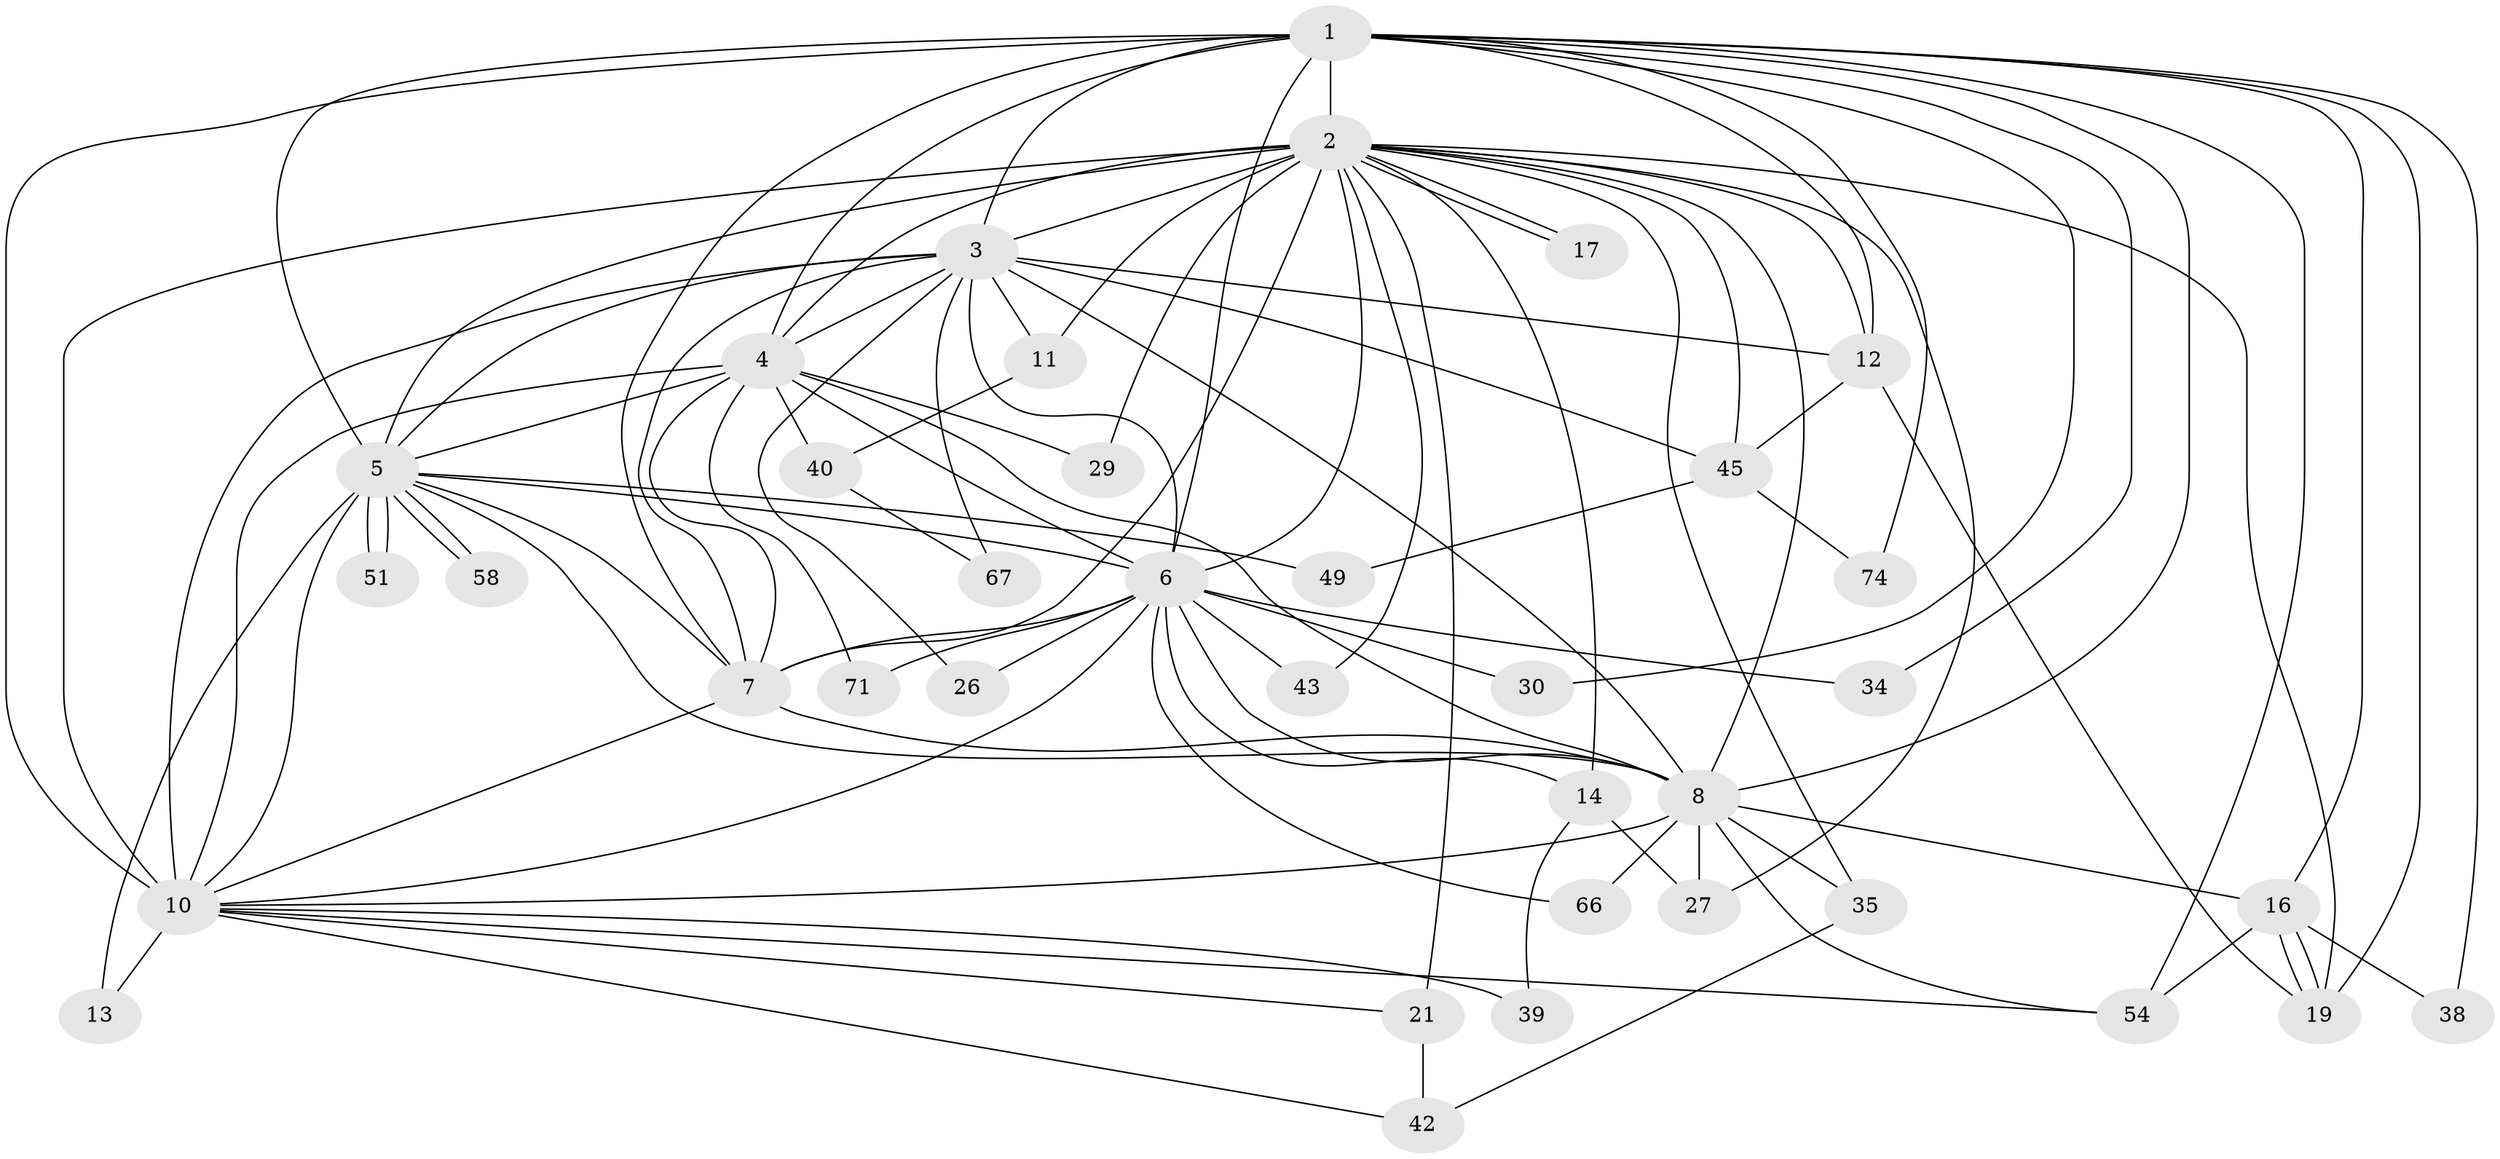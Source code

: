 // original degree distribution, {25: 0.013513513513513514, 29: 0.013513513513513514, 18: 0.013513513513513514, 12: 0.013513513513513514, 17: 0.013513513513513514, 16: 0.013513513513513514, 9: 0.013513513513513514, 15: 0.02702702702702703, 23: 0.013513513513513514, 3: 0.22972972972972974, 5: 0.05405405405405406, 2: 0.527027027027027, 4: 0.04054054054054054, 6: 0.013513513513513514}
// Generated by graph-tools (version 1.1) at 2025/14/03/09/25 04:14:03]
// undirected, 37 vertices, 101 edges
graph export_dot {
graph [start="1"]
  node [color=gray90,style=filled];
  1 [super="+41"];
  2 [super="+72+73+57+24+9+15+47"];
  3;
  4;
  5;
  6;
  7;
  8;
  10 [super="+18+50+62+68+46+33+31+32+25"];
  11;
  12 [super="+52+36"];
  13;
  14;
  16;
  17;
  19 [super="+20+44"];
  21 [super="+22"];
  26;
  27 [super="+65"];
  29;
  30;
  34;
  35;
  38;
  39;
  40;
  42 [super="+56"];
  43;
  45;
  49;
  51;
  54 [super="+63+64+60"];
  58;
  66;
  67;
  71;
  74;
  1 -- 2 [weight=6];
  1 -- 3;
  1 -- 4;
  1 -- 5;
  1 -- 6;
  1 -- 7;
  1 -- 8;
  1 -- 10 [weight=4];
  1 -- 16;
  1 -- 30;
  1 -- 34;
  1 -- 38;
  1 -- 54 [weight=2];
  1 -- 74;
  1 -- 19 [weight=2];
  1 -- 12;
  2 -- 3 [weight=4];
  2 -- 4 [weight=2];
  2 -- 5 [weight=2];
  2 -- 6 [weight=2];
  2 -- 7 [weight=2];
  2 -- 8 [weight=2];
  2 -- 10 [weight=5];
  2 -- 12;
  2 -- 14;
  2 -- 17;
  2 -- 17;
  2 -- 21 [weight=3];
  2 -- 27;
  2 -- 29;
  2 -- 35;
  2 -- 43;
  2 -- 45;
  2 -- 11;
  2 -- 19;
  3 -- 4;
  3 -- 5;
  3 -- 6;
  3 -- 7;
  3 -- 8;
  3 -- 10 [weight=3];
  3 -- 11;
  3 -- 12;
  3 -- 26;
  3 -- 45;
  3 -- 67;
  4 -- 5;
  4 -- 6;
  4 -- 7;
  4 -- 8;
  4 -- 10;
  4 -- 29;
  4 -- 40;
  4 -- 71;
  5 -- 6;
  5 -- 7;
  5 -- 8;
  5 -- 10 [weight=3];
  5 -- 13;
  5 -- 49;
  5 -- 51;
  5 -- 51;
  5 -- 58;
  5 -- 58;
  6 -- 7;
  6 -- 8;
  6 -- 10;
  6 -- 14;
  6 -- 26;
  6 -- 30;
  6 -- 34;
  6 -- 43;
  6 -- 66;
  6 -- 71;
  7 -- 8;
  7 -- 10;
  8 -- 10 [weight=2];
  8 -- 16;
  8 -- 35;
  8 -- 66;
  8 -- 54;
  8 -- 27;
  10 -- 13;
  10 -- 54;
  10 -- 42;
  10 -- 21;
  10 -- 39;
  11 -- 40;
  12 -- 45;
  12 -- 19;
  14 -- 27;
  14 -- 39;
  16 -- 19;
  16 -- 19;
  16 -- 38;
  16 -- 54;
  21 -- 42;
  35 -- 42;
  40 -- 67;
  45 -- 49;
  45 -- 74;
}

